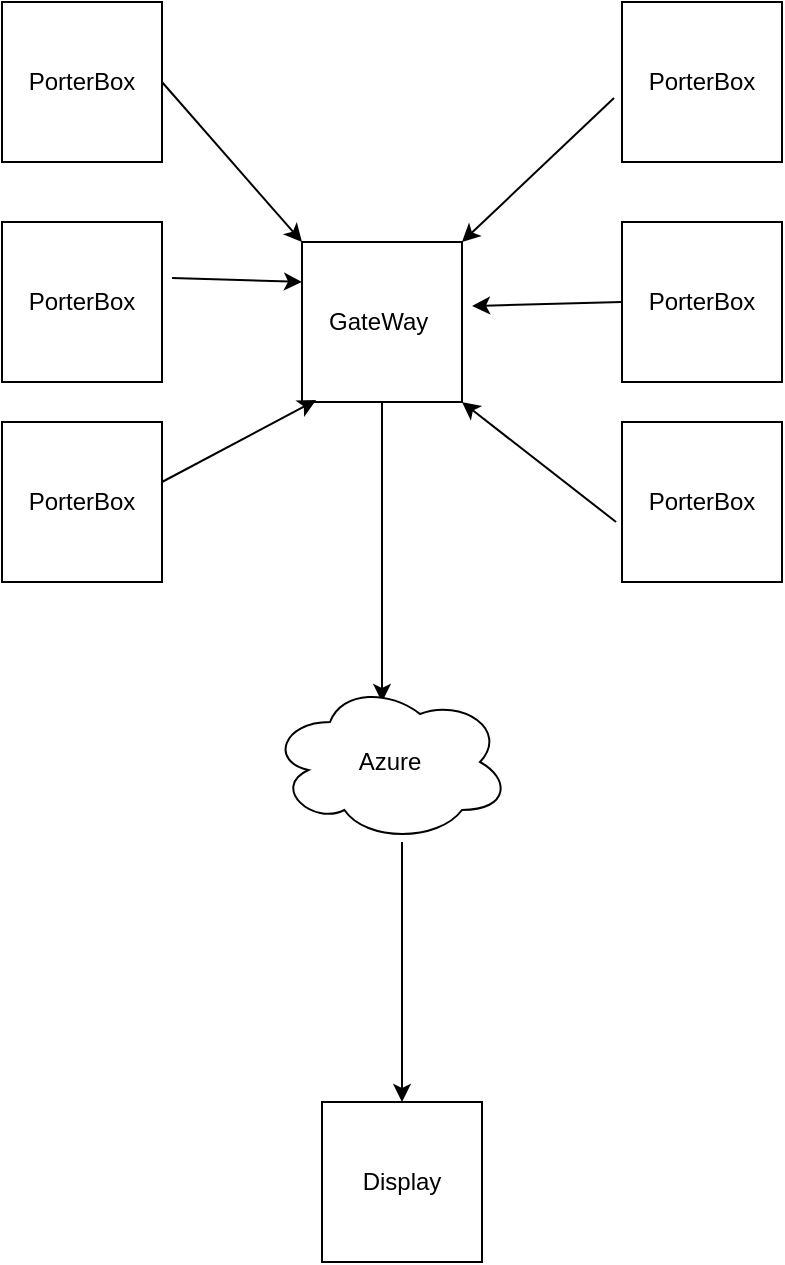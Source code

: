 <mxfile version="21.3.7" type="github">
  <diagram name="Page-1" id="OByR6--c_KJKLzTTlBDF">
    <mxGraphModel dx="1379" dy="788" grid="1" gridSize="10" guides="1" tooltips="1" connect="1" arrows="1" fold="1" page="1" pageScale="1" pageWidth="827" pageHeight="1169" math="0" shadow="0">
      <root>
        <mxCell id="0" />
        <mxCell id="1" parent="0" />
        <mxCell id="82vSFKg-HAJ_n_3Zw1BQ-1" value="GateWay&amp;nbsp;" style="whiteSpace=wrap;html=1;aspect=fixed;" vertex="1" parent="1">
          <mxGeometry x="310" y="340" width="80" height="80" as="geometry" />
        </mxCell>
        <mxCell id="82vSFKg-HAJ_n_3Zw1BQ-2" value="PorterBox" style="whiteSpace=wrap;html=1;aspect=fixed;" vertex="1" parent="1">
          <mxGeometry x="160" y="220" width="80" height="80" as="geometry" />
        </mxCell>
        <mxCell id="82vSFKg-HAJ_n_3Zw1BQ-3" value="PorterBox" style="whiteSpace=wrap;html=1;aspect=fixed;" vertex="1" parent="1">
          <mxGeometry x="160" y="330" width="80" height="80" as="geometry" />
        </mxCell>
        <mxCell id="82vSFKg-HAJ_n_3Zw1BQ-4" value="PorterBox" style="whiteSpace=wrap;html=1;aspect=fixed;" vertex="1" parent="1">
          <mxGeometry x="160" y="430" width="80" height="80" as="geometry" />
        </mxCell>
        <mxCell id="82vSFKg-HAJ_n_3Zw1BQ-5" value="PorterBox" style="whiteSpace=wrap;html=1;aspect=fixed;" vertex="1" parent="1">
          <mxGeometry x="470" y="220" width="80" height="80" as="geometry" />
        </mxCell>
        <mxCell id="82vSFKg-HAJ_n_3Zw1BQ-6" value="PorterBox" style="whiteSpace=wrap;html=1;aspect=fixed;" vertex="1" parent="1">
          <mxGeometry x="470" y="330" width="80" height="80" as="geometry" />
        </mxCell>
        <mxCell id="82vSFKg-HAJ_n_3Zw1BQ-7" value="PorterBox" style="whiteSpace=wrap;html=1;aspect=fixed;" vertex="1" parent="1">
          <mxGeometry x="470" y="430" width="80" height="80" as="geometry" />
        </mxCell>
        <mxCell id="82vSFKg-HAJ_n_3Zw1BQ-8" value="" style="endArrow=classic;html=1;rounded=0;entryX=0;entryY=0;entryDx=0;entryDy=0;" edge="1" parent="1" target="82vSFKg-HAJ_n_3Zw1BQ-1">
          <mxGeometry width="50" height="50" relative="1" as="geometry">
            <mxPoint x="240" y="260" as="sourcePoint" />
            <mxPoint x="290" y="210" as="targetPoint" />
          </mxGeometry>
        </mxCell>
        <mxCell id="82vSFKg-HAJ_n_3Zw1BQ-9" value="" style="endArrow=classic;html=1;rounded=0;entryX=0;entryY=0.25;entryDx=0;entryDy=0;exitX=1.063;exitY=0.35;exitDx=0;exitDy=0;exitPerimeter=0;" edge="1" parent="1" source="82vSFKg-HAJ_n_3Zw1BQ-3" target="82vSFKg-HAJ_n_3Zw1BQ-1">
          <mxGeometry width="50" height="50" relative="1" as="geometry">
            <mxPoint x="240" y="350" as="sourcePoint" />
            <mxPoint x="310" y="430" as="targetPoint" />
          </mxGeometry>
        </mxCell>
        <mxCell id="82vSFKg-HAJ_n_3Zw1BQ-10" value="" style="endArrow=classic;html=1;rounded=0;entryX=0.088;entryY=0.988;entryDx=0;entryDy=0;entryPerimeter=0;" edge="1" parent="1" target="82vSFKg-HAJ_n_3Zw1BQ-1">
          <mxGeometry width="50" height="50" relative="1" as="geometry">
            <mxPoint x="240" y="460" as="sourcePoint" />
            <mxPoint x="310" y="540" as="targetPoint" />
          </mxGeometry>
        </mxCell>
        <mxCell id="82vSFKg-HAJ_n_3Zw1BQ-11" value="" style="endArrow=classic;html=1;rounded=0;entryX=1;entryY=0;entryDx=0;entryDy=0;exitX=-0.05;exitY=0.6;exitDx=0;exitDy=0;exitPerimeter=0;" edge="1" parent="1" source="82vSFKg-HAJ_n_3Zw1BQ-5" target="82vSFKg-HAJ_n_3Zw1BQ-1">
          <mxGeometry width="50" height="50" relative="1" as="geometry">
            <mxPoint x="390" y="270" as="sourcePoint" />
            <mxPoint x="460" y="350" as="targetPoint" />
          </mxGeometry>
        </mxCell>
        <mxCell id="82vSFKg-HAJ_n_3Zw1BQ-12" value="" style="endArrow=classic;html=1;rounded=0;entryX=1.063;entryY=0.4;entryDx=0;entryDy=0;exitX=0;exitY=0.5;exitDx=0;exitDy=0;entryPerimeter=0;" edge="1" parent="1" source="82vSFKg-HAJ_n_3Zw1BQ-6" target="82vSFKg-HAJ_n_3Zw1BQ-1">
          <mxGeometry width="50" height="50" relative="1" as="geometry">
            <mxPoint x="379" y="380" as="sourcePoint" />
            <mxPoint x="449" y="460" as="targetPoint" />
          </mxGeometry>
        </mxCell>
        <mxCell id="82vSFKg-HAJ_n_3Zw1BQ-13" value="" style="endArrow=classic;html=1;rounded=0;entryX=1;entryY=1;entryDx=0;entryDy=0;exitX=-0.037;exitY=0.625;exitDx=0;exitDy=0;exitPerimeter=0;" edge="1" parent="1" source="82vSFKg-HAJ_n_3Zw1BQ-7" target="82vSFKg-HAJ_n_3Zw1BQ-1">
          <mxGeometry width="50" height="50" relative="1" as="geometry">
            <mxPoint x="400" y="490" as="sourcePoint" />
            <mxPoint x="470" y="570" as="targetPoint" />
          </mxGeometry>
        </mxCell>
        <mxCell id="82vSFKg-HAJ_n_3Zw1BQ-14" value="" style="endArrow=classic;html=1;rounded=0;" edge="1" parent="1">
          <mxGeometry width="50" height="50" relative="1" as="geometry">
            <mxPoint x="350" y="420" as="sourcePoint" />
            <mxPoint x="350" y="570" as="targetPoint" />
          </mxGeometry>
        </mxCell>
        <mxCell id="82vSFKg-HAJ_n_3Zw1BQ-16" value="Azure" style="ellipse;shape=cloud;whiteSpace=wrap;html=1;" vertex="1" parent="1">
          <mxGeometry x="294" y="560" width="120" height="80" as="geometry" />
        </mxCell>
        <mxCell id="82vSFKg-HAJ_n_3Zw1BQ-17" value="Display" style="whiteSpace=wrap;html=1;aspect=fixed;" vertex="1" parent="1">
          <mxGeometry x="320" y="770" width="80" height="80" as="geometry" />
        </mxCell>
        <mxCell id="82vSFKg-HAJ_n_3Zw1BQ-19" value="" style="endArrow=classic;html=1;rounded=0;entryX=0.5;entryY=0;entryDx=0;entryDy=0;" edge="1" parent="1" target="82vSFKg-HAJ_n_3Zw1BQ-17">
          <mxGeometry width="50" height="50" relative="1" as="geometry">
            <mxPoint x="360" y="640" as="sourcePoint" />
            <mxPoint x="340" y="710" as="targetPoint" />
          </mxGeometry>
        </mxCell>
      </root>
    </mxGraphModel>
  </diagram>
</mxfile>
